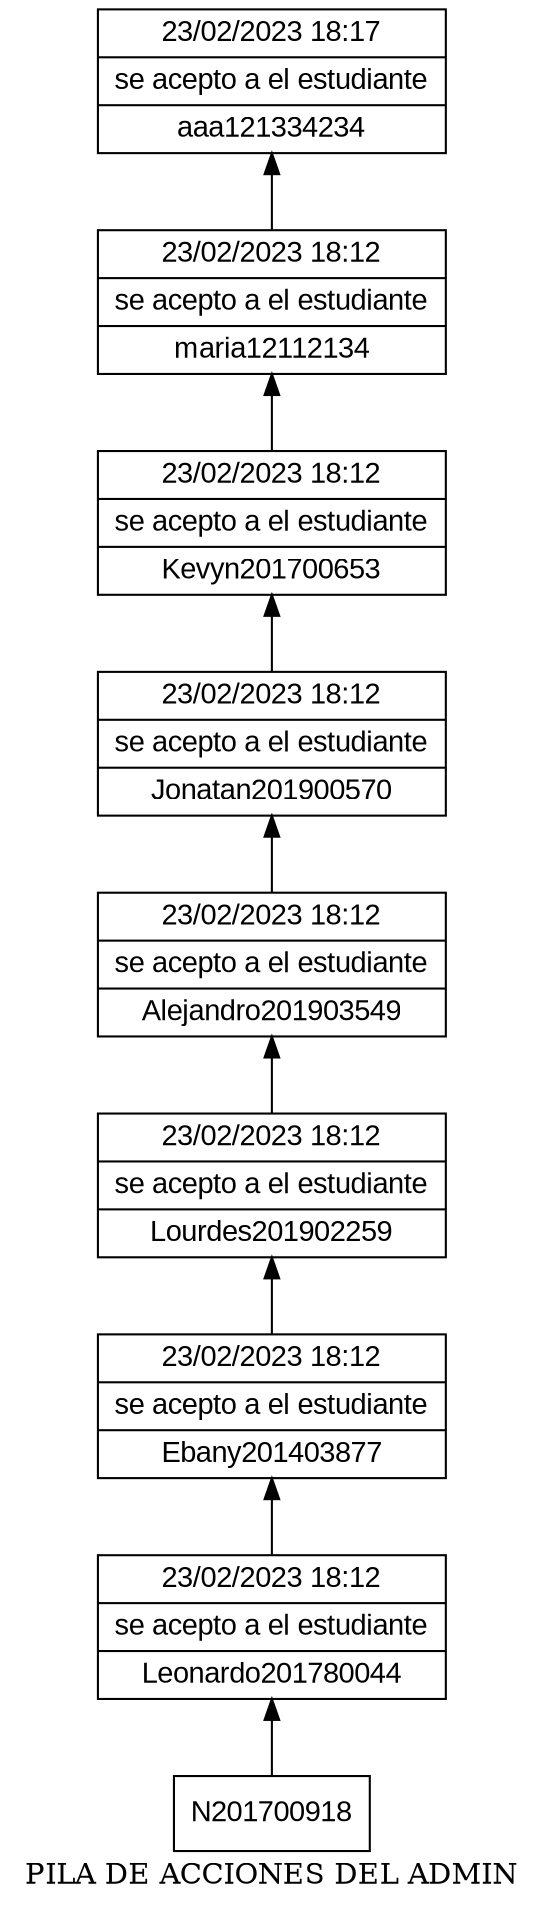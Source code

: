 digraph G {
rankdir=BT;
node [shape=box];
node [shape=record fontname=Arial]
label = "PILA DE ACCIONES DEL ADMIN";
N121334234[label="{23/02/2023      18:17     |se acepto a el estudiante|aaa121334234}"];
N12112134->N121334234;
N12112134[label="{23/02/2023      18:12     |se acepto a el estudiante|maria12112134}"];
N201700653->N12112134;
N201700653[label="{23/02/2023      18:12     |se acepto a el estudiante|Kevyn201700653}"];
N201900570->N201700653;
N201900570[label="{23/02/2023      18:12     |se acepto a el estudiante|Jonatan201900570}"];
N201903549->N201900570;
N201903549[label="{23/02/2023      18:12     |se acepto a el estudiante|Alejandro201903549}"];
N201902259->N201903549;
N201902259[label="{23/02/2023      18:12     |se acepto a el estudiante|Lourdes201902259}"];
N201403877->N201902259;
N201403877[label="{23/02/2023      18:12     |se acepto a el estudiante|Ebany201403877}"];
N201780044->N201403877;
N201780044[label="{23/02/2023      18:12     |se acepto a el estudiante|Leonardo201780044}"];
N201700918->N201780044;
}